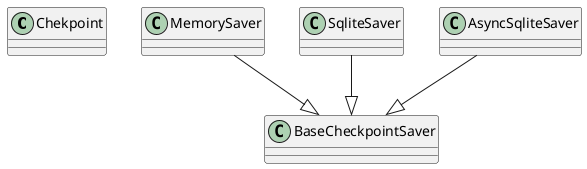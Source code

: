 ' https://langchain-ai.github.io/langgraph/reference/checkpoints/

@startuml

' https://langchain-ai.github.io/langgraph/reference/checkpoints/#checkpoint
class Chekpoint{}

' https://langchain-ai.github.io/langgraph/reference/checkpoints/#basecheckpointsaver
class BaseCheckpointSaver{}

' https://langchain-ai.github.io/langgraph/reference/checkpoints/#memorysaver
' An in-memory checkpoint saver.
class MemorySaver{}
MemorySaver --|> BaseCheckpointSaver

' https://langchain-ai.github.io/langgraph/reference/checkpoints/#sqlitesaver
' A checkpoint saver that stores checkpoints in a SQLite database.
class SqliteSaver{}
SqliteSaver --|> BaseCheckpointSaver

' https://langchain-ai.github.io/langgraph/reference/checkpoints/#asyncsqlitesaver
' An asynchronous checkpoint saver that stores checkpoints in a SQLite database.
class AsyncSqliteSaver{}
AsyncSqliteSaver --|> BaseCheckpointSaver


@enduml